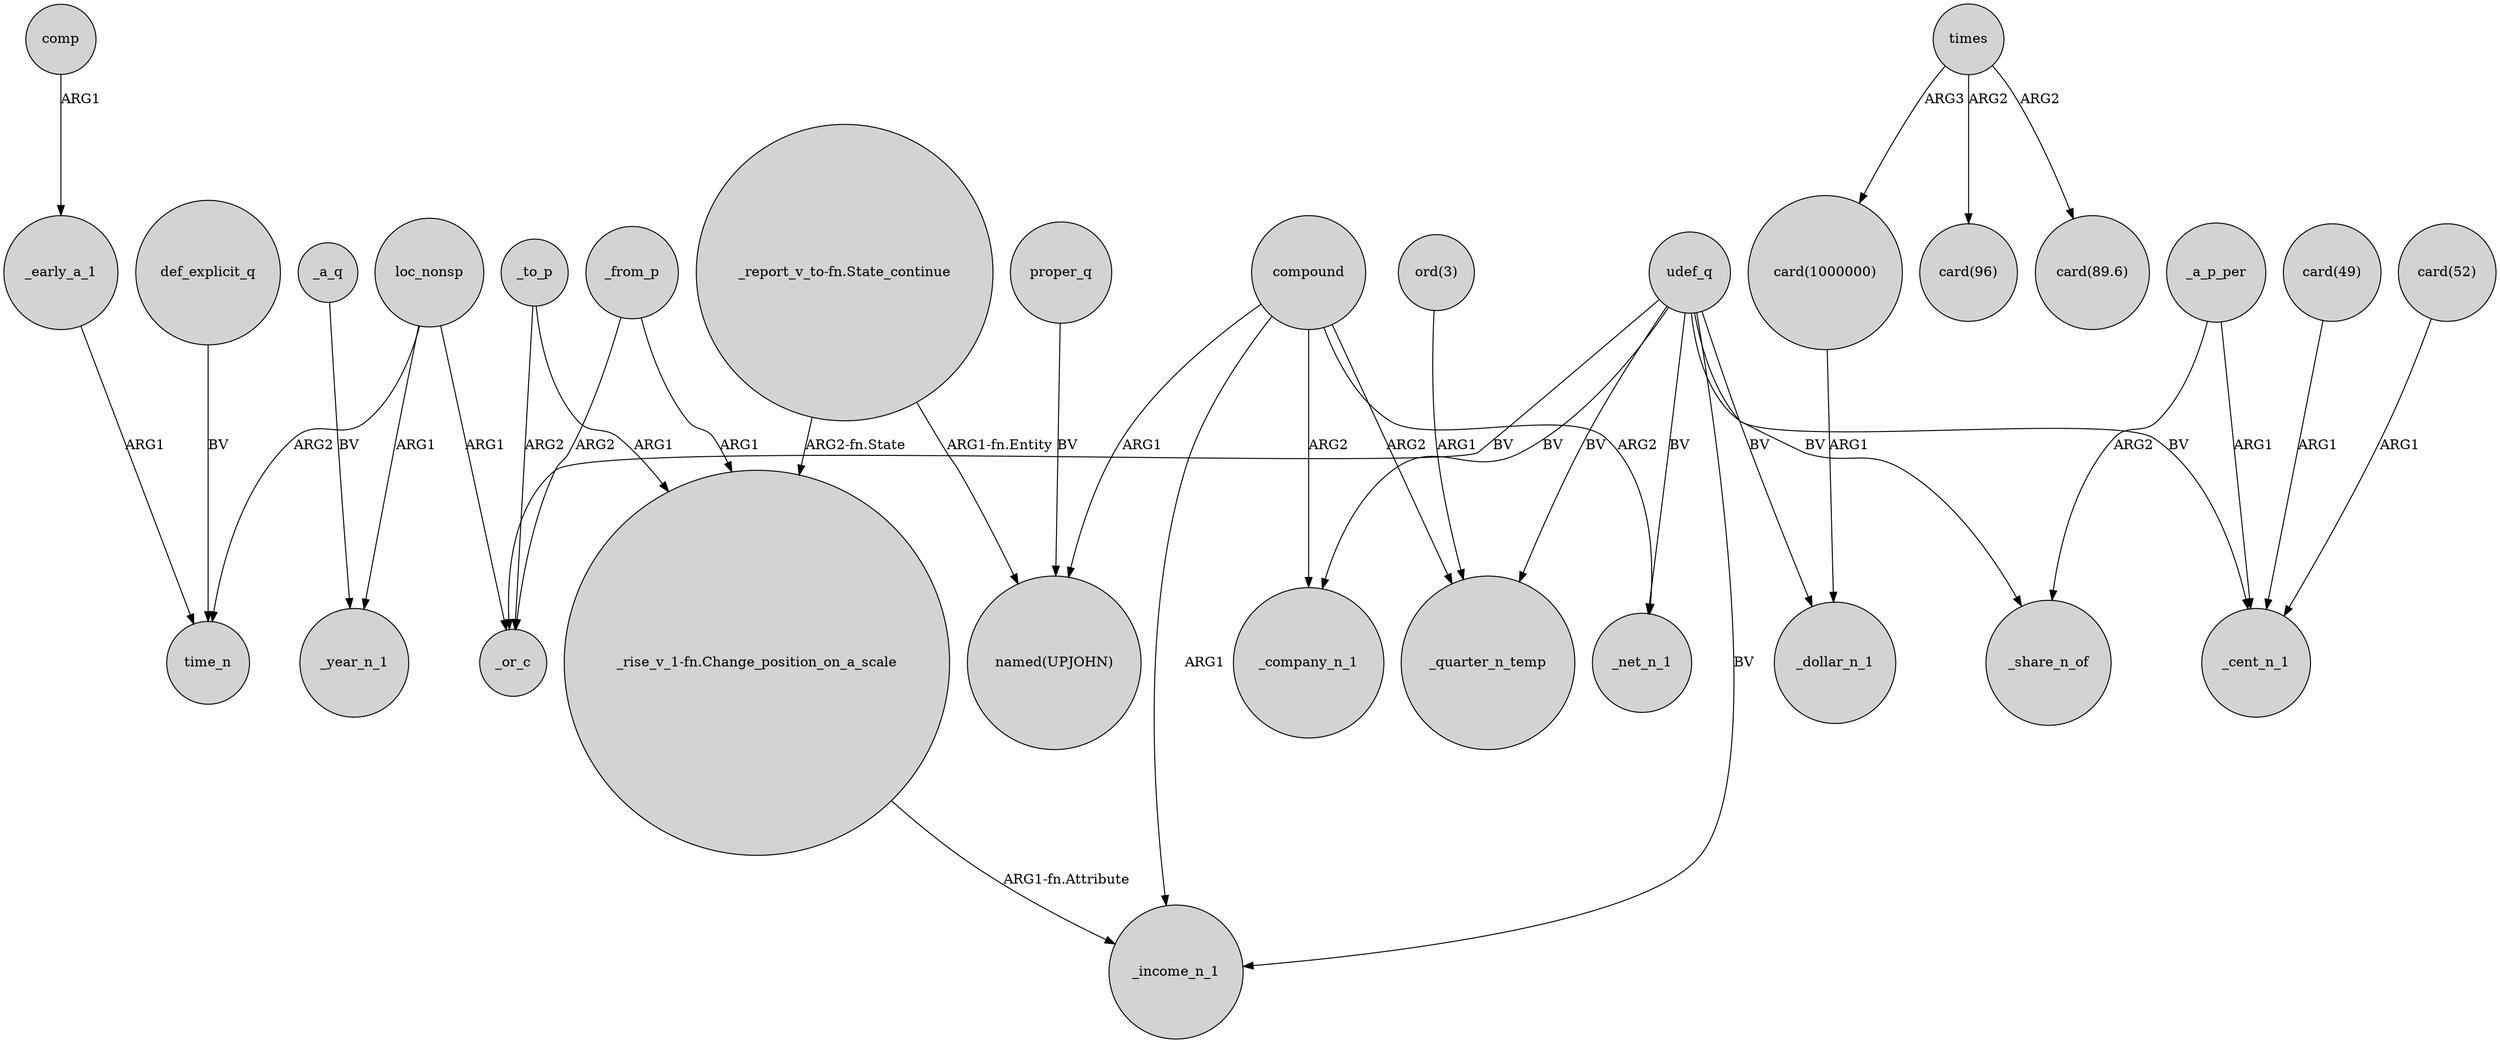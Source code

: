 digraph {
	node [shape=circle style=filled]
	_early_a_1 -> time_n [label=ARG1]
	_to_p -> _or_c [label=ARG2]
	compound -> _net_n_1 [label=ARG2]
	"ord(3)" -> _quarter_n_temp [label=ARG1]
	_a_p_per -> _cent_n_1 [label=ARG1]
	compound -> _company_n_1 [label=ARG2]
	udef_q -> _company_n_1 [label=BV]
	"_rise_v_1-fn.Change_position_on_a_scale" -> _income_n_1 [label="ARG1-fn.Attribute"]
	loc_nonsp -> _year_n_1 [label=ARG1]
	_to_p -> "_rise_v_1-fn.Change_position_on_a_scale" [label=ARG1]
	udef_q -> _income_n_1 [label=BV]
	"_report_v_to-fn.State_continue" -> "_rise_v_1-fn.Change_position_on_a_scale" [label="ARG2-fn.State"]
	times -> "card(1000000)" [label=ARG3]
	comp -> _early_a_1 [label=ARG1]
	_a_q -> _year_n_1 [label=BV]
	udef_q -> _cent_n_1 [label=BV]
	times -> "card(96)" [label=ARG2]
	udef_q -> _or_c [label=BV]
	"card(49)" -> _cent_n_1 [label=ARG1]
	times -> "card(89.6)" [label=ARG2]
	compound -> _income_n_1 [label=ARG1]
	compound -> _quarter_n_temp [label=ARG2]
	_a_p_per -> _share_n_of [label=ARG2]
	udef_q -> _share_n_of [label=BV]
	udef_q -> _net_n_1 [label=BV]
	udef_q -> _dollar_n_1 [label=BV]
	"card(1000000)" -> _dollar_n_1 [label=ARG1]
	_from_p -> _or_c [label=ARG2]
	loc_nonsp -> _or_c [label=ARG1]
	udef_q -> _quarter_n_temp [label=BV]
	"_report_v_to-fn.State_continue" -> "named(UPJOHN)" [label="ARG1-fn.Entity"]
	def_explicit_q -> time_n [label=BV]
	"card(52)" -> _cent_n_1 [label=ARG1]
	loc_nonsp -> time_n [label=ARG2]
	proper_q -> "named(UPJOHN)" [label=BV]
	_from_p -> "_rise_v_1-fn.Change_position_on_a_scale" [label=ARG1]
	compound -> "named(UPJOHN)" [label=ARG1]
}
